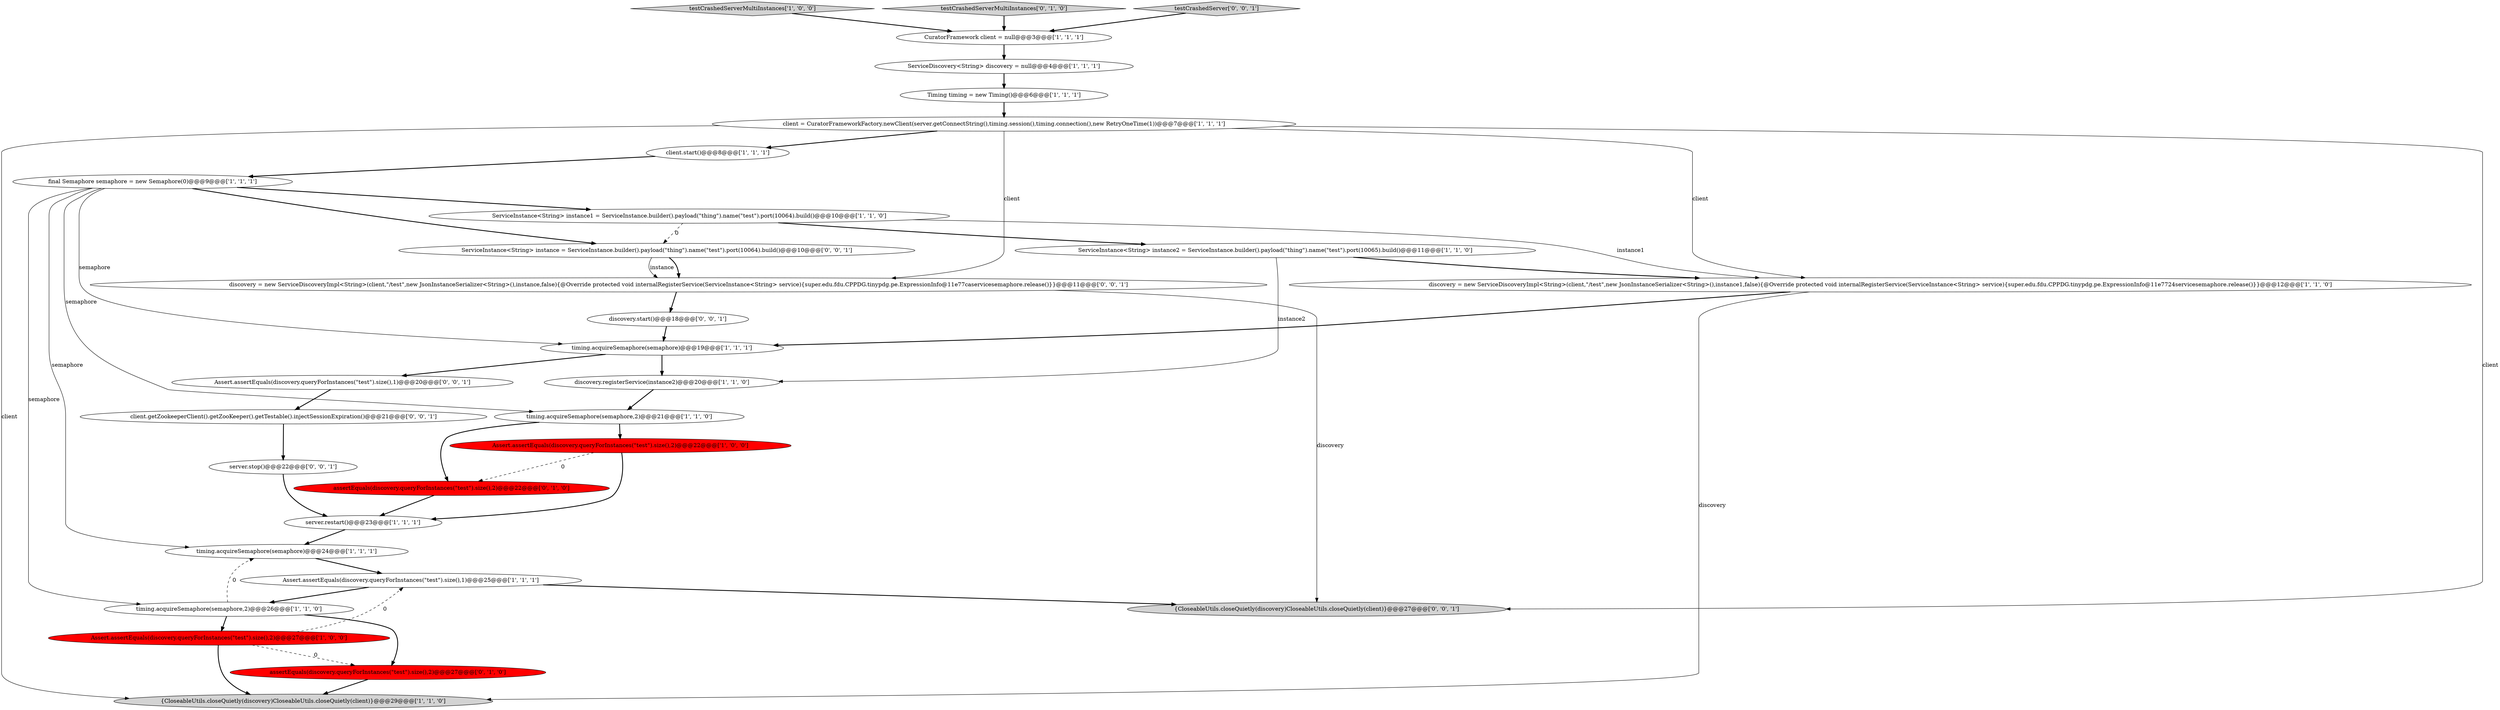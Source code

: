 digraph {
10 [style = filled, label = "ServiceDiscovery<String> discovery = null@@@4@@@['1', '1', '1']", fillcolor = white, shape = ellipse image = "AAA0AAABBB1BBB"];
9 [style = filled, label = "timing.acquireSemaphore(semaphore,2)@@@21@@@['1', '1', '0']", fillcolor = white, shape = ellipse image = "AAA0AAABBB1BBB"];
17 [style = filled, label = "Assert.assertEquals(discovery.queryForInstances(\"test\").size(),2)@@@22@@@['1', '0', '0']", fillcolor = red, shape = ellipse image = "AAA1AAABBB1BBB"];
11 [style = filled, label = "client = CuratorFrameworkFactory.newClient(server.getConnectString(),timing.session(),timing.connection(),new RetryOneTime(1))@@@7@@@['1', '1', '1']", fillcolor = white, shape = ellipse image = "AAA0AAABBB1BBB"];
18 [style = filled, label = "testCrashedServerMultiInstances['1', '0', '0']", fillcolor = lightgray, shape = diamond image = "AAA0AAABBB1BBB"];
23 [style = filled, label = "discovery = new ServiceDiscoveryImpl<String>(client,\"/test\",new JsonInstanceSerializer<String>(),instance,false){@Override protected void internalRegisterService(ServiceInstance<String> service){super.edu.fdu.CPPDG.tinypdg.pe.ExpressionInfo@11e77caservicesemaphore.release()}}@@@11@@@['0', '0', '1']", fillcolor = white, shape = ellipse image = "AAA0AAABBB3BBB"];
26 [style = filled, label = "discovery.start()@@@18@@@['0', '0', '1']", fillcolor = white, shape = ellipse image = "AAA0AAABBB3BBB"];
30 [style = filled, label = "client.getZookeeperClient().getZooKeeper().getTestable().injectSessionExpiration()@@@21@@@['0', '0', '1']", fillcolor = white, shape = ellipse image = "AAA0AAABBB3BBB"];
19 [style = filled, label = "Assert.assertEquals(discovery.queryForInstances(\"test\").size(),2)@@@27@@@['1', '0', '0']", fillcolor = red, shape = ellipse image = "AAA1AAABBB1BBB"];
14 [style = filled, label = "{CloseableUtils.closeQuietly(discovery)CloseableUtils.closeQuietly(client)}@@@29@@@['1', '1', '0']", fillcolor = lightgray, shape = ellipse image = "AAA0AAABBB1BBB"];
28 [style = filled, label = "server.stop()@@@22@@@['0', '0', '1']", fillcolor = white, shape = ellipse image = "AAA0AAABBB3BBB"];
8 [style = filled, label = "client.start()@@@8@@@['1', '1', '1']", fillcolor = white, shape = ellipse image = "AAA0AAABBB1BBB"];
12 [style = filled, label = "final Semaphore semaphore = new Semaphore(0)@@@9@@@['1', '1', '1']", fillcolor = white, shape = ellipse image = "AAA0AAABBB1BBB"];
7 [style = filled, label = "timing.acquireSemaphore(semaphore)@@@24@@@['1', '1', '1']", fillcolor = white, shape = ellipse image = "AAA0AAABBB1BBB"];
21 [style = filled, label = "testCrashedServerMultiInstances['0', '1', '0']", fillcolor = lightgray, shape = diamond image = "AAA0AAABBB2BBB"];
2 [style = filled, label = "discovery = new ServiceDiscoveryImpl<String>(client,\"/test\",new JsonInstanceSerializer<String>(),instance1,false){@Override protected void internalRegisterService(ServiceInstance<String> service){super.edu.fdu.CPPDG.tinypdg.pe.ExpressionInfo@11e7724servicesemaphore.release()}}@@@12@@@['1', '1', '0']", fillcolor = white, shape = ellipse image = "AAA0AAABBB1BBB"];
13 [style = filled, label = "discovery.registerService(instance2)@@@20@@@['1', '1', '0']", fillcolor = white, shape = ellipse image = "AAA0AAABBB1BBB"];
27 [style = filled, label = "Assert.assertEquals(discovery.queryForInstances(\"test\").size(),1)@@@20@@@['0', '0', '1']", fillcolor = white, shape = ellipse image = "AAA0AAABBB3BBB"];
22 [style = filled, label = "assertEquals(discovery.queryForInstances(\"test\").size(),2)@@@27@@@['0', '1', '0']", fillcolor = red, shape = ellipse image = "AAA1AAABBB2BBB"];
25 [style = filled, label = "ServiceInstance<String> instance = ServiceInstance.builder().payload(\"thing\").name(\"test\").port(10064).build()@@@10@@@['0', '0', '1']", fillcolor = white, shape = ellipse image = "AAA0AAABBB3BBB"];
6 [style = filled, label = "ServiceInstance<String> instance1 = ServiceInstance.builder().payload(\"thing\").name(\"test\").port(10064).build()@@@10@@@['1', '1', '0']", fillcolor = white, shape = ellipse image = "AAA0AAABBB1BBB"];
15 [style = filled, label = "ServiceInstance<String> instance2 = ServiceInstance.builder().payload(\"thing\").name(\"test\").port(10065).build()@@@11@@@['1', '1', '0']", fillcolor = white, shape = ellipse image = "AAA0AAABBB1BBB"];
29 [style = filled, label = "testCrashedServer['0', '0', '1']", fillcolor = lightgray, shape = diamond image = "AAA0AAABBB3BBB"];
1 [style = filled, label = "server.restart()@@@23@@@['1', '1', '1']", fillcolor = white, shape = ellipse image = "AAA0AAABBB1BBB"];
5 [style = filled, label = "Timing timing = new Timing()@@@6@@@['1', '1', '1']", fillcolor = white, shape = ellipse image = "AAA0AAABBB1BBB"];
4 [style = filled, label = "CuratorFramework client = null@@@3@@@['1', '1', '1']", fillcolor = white, shape = ellipse image = "AAA0AAABBB1BBB"];
3 [style = filled, label = "timing.acquireSemaphore(semaphore,2)@@@26@@@['1', '1', '0']", fillcolor = white, shape = ellipse image = "AAA0AAABBB1BBB"];
0 [style = filled, label = "timing.acquireSemaphore(semaphore)@@@19@@@['1', '1', '1']", fillcolor = white, shape = ellipse image = "AAA0AAABBB1BBB"];
24 [style = filled, label = "{CloseableUtils.closeQuietly(discovery)CloseableUtils.closeQuietly(client)}@@@27@@@['0', '0', '1']", fillcolor = lightgray, shape = ellipse image = "AAA0AAABBB3BBB"];
20 [style = filled, label = "assertEquals(discovery.queryForInstances(\"test\").size(),2)@@@22@@@['0', '1', '0']", fillcolor = red, shape = ellipse image = "AAA1AAABBB2BBB"];
16 [style = filled, label = "Assert.assertEquals(discovery.queryForInstances(\"test\").size(),1)@@@25@@@['1', '1', '1']", fillcolor = white, shape = ellipse image = "AAA0AAABBB1BBB"];
4->10 [style = bold, label=""];
16->3 [style = bold, label=""];
15->2 [style = bold, label=""];
29->4 [style = bold, label=""];
0->13 [style = bold, label=""];
17->1 [style = bold, label=""];
11->14 [style = solid, label="client"];
3->7 [style = dashed, label="0"];
25->23 [style = bold, label=""];
0->27 [style = bold, label=""];
16->24 [style = bold, label=""];
27->30 [style = bold, label=""];
23->26 [style = bold, label=""];
9->17 [style = bold, label=""];
9->20 [style = bold, label=""];
28->1 [style = bold, label=""];
20->1 [style = bold, label=""];
12->7 [style = solid, label="semaphore"];
12->6 [style = bold, label=""];
3->22 [style = bold, label=""];
1->7 [style = bold, label=""];
11->24 [style = solid, label="client"];
25->23 [style = solid, label="instance"];
6->15 [style = bold, label=""];
15->13 [style = solid, label="instance2"];
2->14 [style = solid, label="discovery"];
26->0 [style = bold, label=""];
2->0 [style = bold, label=""];
30->28 [style = bold, label=""];
11->2 [style = solid, label="client"];
10->5 [style = bold, label=""];
19->14 [style = bold, label=""];
18->4 [style = bold, label=""];
3->19 [style = bold, label=""];
6->2 [style = solid, label="instance1"];
17->20 [style = dashed, label="0"];
6->25 [style = dashed, label="0"];
19->16 [style = dashed, label="0"];
12->0 [style = solid, label="semaphore"];
12->25 [style = bold, label=""];
7->16 [style = bold, label=""];
19->22 [style = dashed, label="0"];
11->8 [style = bold, label=""];
5->11 [style = bold, label=""];
13->9 [style = bold, label=""];
22->14 [style = bold, label=""];
11->23 [style = solid, label="client"];
23->24 [style = solid, label="discovery"];
8->12 [style = bold, label=""];
12->9 [style = solid, label="semaphore"];
21->4 [style = bold, label=""];
12->3 [style = solid, label="semaphore"];
}
